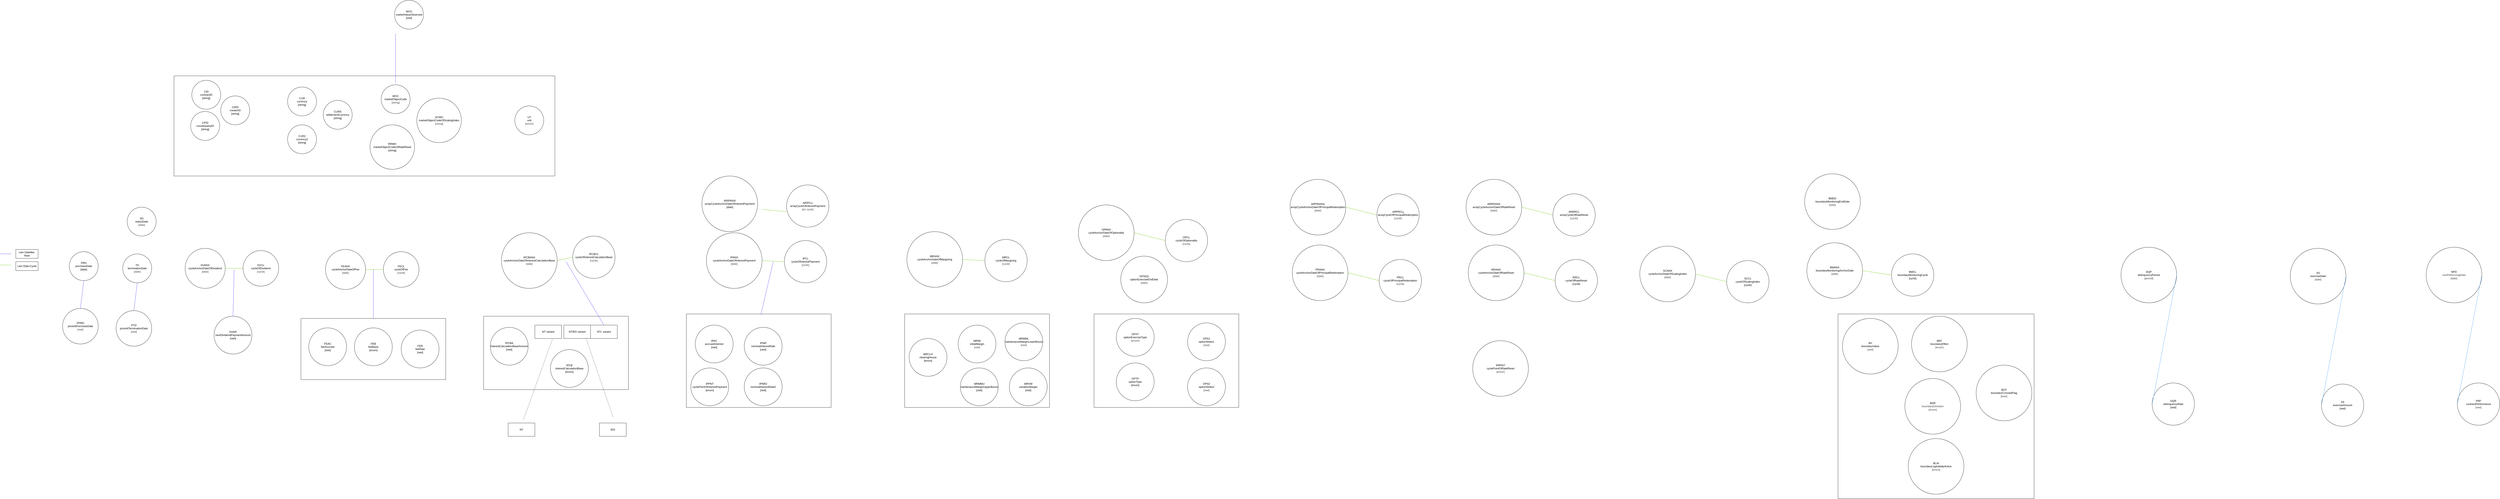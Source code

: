 <mxfile>
    <diagram id="hHrJcXYP6PQH-Bg3Ty8W" name="general_links">
        <mxGraphModel dx="787" dy="1567" grid="1" gridSize="10" guides="1" tooltips="1" connect="1" arrows="1" fold="1" page="1" pageScale="1" pageWidth="850" pageHeight="1100" math="0" shadow="0">
            <root>
                <mxCell id="0"/>
                <mxCell id="1" parent="0"/>
                <mxCell id="2" value="PRD&lt;div&gt;purchaseDate&lt;/div&gt;&lt;div&gt;[date]&lt;/div&gt;" style="ellipse;whiteSpace=wrap;html=1;aspect=fixed;" vertex="1" parent="1">
                    <mxGeometry x="350" y="210" width="130" height="130" as="geometry"/>
                </mxCell>
                <mxCell id="3" value="PPRD&lt;div&gt;priceAtPurchaseDate&lt;/div&gt;&lt;div&gt;&lt;span style=&quot;color: rgb(63, 63, 63);&quot;&gt;[reel]&lt;/span&gt;&lt;/div&gt;" style="ellipse;whiteSpace=wrap;html=1;aspect=fixed;" vertex="1" parent="1">
                    <mxGeometry x="320" y="465" width="160" height="160" as="geometry"/>
                </mxCell>
                <mxCell id="6" value="" style="endArrow=none;html=1;strokeColor=#433DFF;exitX=0.5;exitY=0;exitDx=0;exitDy=0;entryX=0.5;entryY=1;entryDx=0;entryDy=0;" edge="1" parent="1" source="3" target="2">
                    <mxGeometry width="50" height="50" relative="1" as="geometry">
                        <mxPoint x="300" y="390" as="sourcePoint"/>
                        <mxPoint x="350" y="340" as="targetPoint"/>
                    </mxGeometry>
                </mxCell>
                <mxCell id="7" value="" style="endArrow=none;html=1;strokeColor=#433DFF;" edge="1" parent="1">
                    <mxGeometry width="50" height="50" relative="1" as="geometry">
                        <mxPoint x="40" y="220" as="sourcePoint"/>
                        <mxPoint x="90" y="220" as="targetPoint"/>
                    </mxGeometry>
                </mxCell>
                <mxCell id="8" value="Lien Datelike-Reel" style="rounded=0;whiteSpace=wrap;html=1;" vertex="1" parent="1">
                    <mxGeometry x="110" y="200" width="100" height="40" as="geometry"/>
                </mxCell>
                <mxCell id="11" value="SD&lt;br&gt;&lt;div&gt;statusDate&lt;/div&gt;&lt;div&gt;&lt;span style=&quot;color: rgb(63, 63, 63);&quot;&gt;[date]&lt;/span&gt;&lt;/div&gt;" style="ellipse;whiteSpace=wrap;html=1;aspect=fixed;" vertex="1" parent="1">
                    <mxGeometry x="610" y="10" width="130" height="130" as="geometry"/>
                </mxCell>
                <mxCell id="12" value="TD&lt;div&gt;terminationDate&lt;/div&gt;&lt;div&gt;&lt;span style=&quot;color: rgb(63, 63, 63);&quot;&gt;[date]&lt;/span&gt;&lt;/div&gt;" style="ellipse;whiteSpace=wrap;html=1;aspect=fixed;" vertex="1" parent="1">
                    <mxGeometry x="590" y="220" width="130" height="130" as="geometry"/>
                </mxCell>
                <mxCell id="13" value="PTD&lt;div&gt;priceAtTerminationDate&lt;/div&gt;&lt;div&gt;&lt;span style=&quot;color: rgb(63, 63, 63);&quot;&gt;[reel]&lt;/span&gt;&lt;/div&gt;" style="ellipse;whiteSpace=wrap;html=1;aspect=fixed;" vertex="1" parent="1">
                    <mxGeometry x="560" y="475" width="160" height="160" as="geometry"/>
                </mxCell>
                <mxCell id="14" value="" style="endArrow=none;html=1;strokeColor=#433DFF;exitX=0.5;exitY=0;exitDx=0;exitDy=0;entryX=0.5;entryY=1;entryDx=0;entryDy=0;" edge="1" parent="1" source="13" target="12">
                    <mxGeometry width="50" height="50" relative="1" as="geometry">
                        <mxPoint x="540" y="400" as="sourcePoint"/>
                        <mxPoint x="590" y="350" as="targetPoint"/>
                    </mxGeometry>
                </mxCell>
                <mxCell id="15" value="DVANX&lt;div&gt;cycleAnchorDateOfDividend&lt;/div&gt;&lt;div&gt;&lt;span style=&quot;color: rgb(63, 63, 63);&quot;&gt;[date]&lt;/span&gt;&lt;/div&gt;" style="ellipse;whiteSpace=wrap;html=1;aspect=fixed;" vertex="1" parent="1">
                    <mxGeometry x="870" y="195" width="180" height="180" as="geometry"/>
                </mxCell>
                <mxCell id="16" value="DVCL&lt;div&gt;cycleOfDividend&lt;/div&gt;&lt;div&gt;&lt;span style=&quot;color: rgb(63, 63, 63);&quot;&gt;[cycle]&lt;/span&gt;&lt;/div&gt;" style="ellipse;whiteSpace=wrap;html=1;aspect=fixed;" vertex="1" parent="1">
                    <mxGeometry x="1130" y="205" width="160" height="160" as="geometry"/>
                </mxCell>
                <mxCell id="17" value="" style="endArrow=none;html=1;strokeColor=#66CC00;exitX=0;exitY=0.5;exitDx=0;exitDy=0;entryX=1;entryY=0.5;entryDx=0;entryDy=0;" edge="1" parent="1" source="16" target="15">
                    <mxGeometry width="50" height="50" relative="1" as="geometry">
                        <mxPoint x="840" y="400" as="sourcePoint"/>
                        <mxPoint x="890" y="350" as="targetPoint"/>
                    </mxGeometry>
                </mxCell>
                <mxCell id="19" value="DVNP&lt;div&gt;nextDividendPaymentAmount&lt;/div&gt;&lt;div&gt;[reel]&lt;/div&gt;" style="ellipse;whiteSpace=wrap;html=1;aspect=fixed;" vertex="1" parent="1">
                    <mxGeometry x="1000" y="500" width="170" height="170" as="geometry"/>
                </mxCell>
                <mxCell id="20" value="" style="endArrow=none;html=1;strokeColor=#433DFF;exitX=0.5;exitY=0;exitDx=0;exitDy=0;" edge="1" parent="1" source="19">
                    <mxGeometry width="50" height="50" relative="1" as="geometry">
                        <mxPoint x="1100" y="410" as="sourcePoint"/>
                        <mxPoint x="1090" y="290" as="targetPoint"/>
                    </mxGeometry>
                </mxCell>
                <mxCell id="22" value="" style="endArrow=none;html=1;strokeColor=#66CC00;exitX=0;exitY=0.5;exitDx=0;exitDy=0;" edge="1" parent="1">
                    <mxGeometry width="50" height="50" relative="1" as="geometry">
                        <mxPoint x="90" y="270" as="sourcePoint"/>
                        <mxPoint x="40" y="270" as="targetPoint"/>
                    </mxGeometry>
                </mxCell>
                <mxCell id="23" value="Lien Date-Cycle" style="rounded=0;whiteSpace=wrap;html=1;" vertex="1" parent="1">
                    <mxGeometry x="110" y="255" width="100" height="40" as="geometry"/>
                </mxCell>
                <mxCell id="27" value="FEANX&lt;div&gt;cycleAnchorDateOfFee&lt;/div&gt;&lt;div&gt;&lt;span style=&quot;color: rgb(63, 63, 63);&quot;&gt;[date]&lt;/span&gt;&lt;/div&gt;" style="ellipse;whiteSpace=wrap;html=1;aspect=fixed;" vertex="1" parent="1">
                    <mxGeometry x="1500" y="200" width="180" height="180" as="geometry"/>
                </mxCell>
                <mxCell id="28" value="FECL&lt;div&gt;cycleOfFee&lt;/div&gt;&lt;div&gt;&lt;span style=&quot;color: rgb(63, 63, 63);&quot;&gt;[cycle]&lt;/span&gt;&lt;/div&gt;" style="ellipse;whiteSpace=wrap;html=1;aspect=fixed;" vertex="1" parent="1">
                    <mxGeometry x="1760" y="210" width="160" height="160" as="geometry"/>
                </mxCell>
                <mxCell id="29" value="" style="endArrow=none;html=1;strokeColor=#66CC00;exitX=0;exitY=0.5;exitDx=0;exitDy=0;entryX=1;entryY=0.5;entryDx=0;entryDy=0;" edge="1" parent="1" source="28" target="27">
                    <mxGeometry width="50" height="50" relative="1" as="geometry">
                        <mxPoint x="1470" y="405" as="sourcePoint"/>
                        <mxPoint x="1520" y="355" as="targetPoint"/>
                    </mxGeometry>
                </mxCell>
                <mxCell id="30" value="" style="rounded=0;whiteSpace=wrap;html=1;" vertex="1" parent="1">
                    <mxGeometry x="1390" y="510" width="650" height="275" as="geometry"/>
                </mxCell>
                <mxCell id="31" value="FEAC&lt;br&gt;&lt;div&gt;feeAccrued&lt;/div&gt;&lt;div&gt;[reel]&lt;/div&gt;" style="ellipse;whiteSpace=wrap;html=1;aspect=fixed;" vertex="1" parent="1">
                    <mxGeometry x="1425" y="552.5" width="170" height="170" as="geometry"/>
                </mxCell>
                <mxCell id="32" value="&lt;div&gt;&lt;font color=&quot;#000000&quot;&gt;FEB&lt;/font&gt;&lt;/div&gt;&lt;div&gt;feeBasis&lt;/div&gt;&lt;div&gt;[enum]&lt;/div&gt;" style="ellipse;whiteSpace=wrap;html=1;aspect=fixed;" vertex="1" parent="1">
                    <mxGeometry x="1630" y="552.5" width="170" height="170" as="geometry"/>
                </mxCell>
                <mxCell id="33" value="FER&lt;div&gt;feeRate&lt;/div&gt;&lt;div&gt;[reel]&lt;/div&gt;" style="ellipse;whiteSpace=wrap;html=1;aspect=fixed;" vertex="1" parent="1">
                    <mxGeometry x="1840" y="562.5" width="170" height="170" as="geometry"/>
                </mxCell>
                <mxCell id="34" value="" style="endArrow=none;html=1;strokeColor=#433DFF;exitX=0.5;exitY=0;exitDx=0;exitDy=0;" edge="1" parent="1" source="30">
                    <mxGeometry width="50" height="50" relative="1" as="geometry">
                        <mxPoint x="1710" y="500" as="sourcePoint"/>
                        <mxPoint x="1715" y="290" as="targetPoint"/>
                    </mxGeometry>
                </mxCell>
                <mxCell id="35" value="IPCBANX&lt;div&gt;cycleAnchorDateOfInterestCalculationBase&lt;/div&gt;&lt;div&gt;&lt;span style=&quot;color: rgb(63, 63, 63);&quot;&gt;[date]&lt;/span&gt;&lt;/div&gt;" style="ellipse;whiteSpace=wrap;html=1;aspect=fixed;" vertex="1" parent="1">
                    <mxGeometry x="2290" y="125" width="250" height="250" as="geometry"/>
                </mxCell>
                <mxCell id="36" value="IPCBCL&lt;div&gt;cycleOfInterestCalculationBase&lt;/div&gt;&lt;div&gt;&lt;span style=&quot;color: rgb(63, 63, 63);&quot;&gt;[cycle]&lt;/span&gt;&lt;/div&gt;" style="ellipse;whiteSpace=wrap;html=1;aspect=fixed;" vertex="1" parent="1">
                    <mxGeometry x="2610" y="140" width="190" height="190" as="geometry"/>
                </mxCell>
                <mxCell id="37" value="" style="endArrow=none;html=1;strokeColor=#66CC00;exitX=0;exitY=0.5;exitDx=0;exitDy=0;entryX=1;entryY=0.5;entryDx=0;entryDy=0;" edge="1" parent="1" source="36" target="35">
                    <mxGeometry width="50" height="50" relative="1" as="geometry">
                        <mxPoint x="2330" y="400" as="sourcePoint"/>
                        <mxPoint x="2380" y="350" as="targetPoint"/>
                    </mxGeometry>
                </mxCell>
                <mxCell id="38" value="" style="rounded=0;whiteSpace=wrap;html=1;" vertex="1" parent="1">
                    <mxGeometry x="2210" y="500" width="650" height="330" as="geometry"/>
                </mxCell>
                <mxCell id="39" value="IPCBA&lt;br&gt;&lt;div&gt;interestCalculationBaseAmount&lt;/div&gt;&lt;div&gt;[reel]&lt;/div&gt;" style="ellipse;whiteSpace=wrap;html=1;aspect=fixed;" vertex="1" parent="1">
                    <mxGeometry x="2240" y="550" width="170" height="170" as="geometry"/>
                </mxCell>
                <mxCell id="40" value="&lt;div&gt;&lt;font color=&quot;#000000&quot;&gt;IPCB&lt;/font&gt;&lt;/div&gt;&lt;div&gt;interestCalculationBase&lt;/div&gt;&lt;div&gt;[enum]&lt;/div&gt;" style="ellipse;whiteSpace=wrap;html=1;aspect=fixed;" vertex="1" parent="1">
                    <mxGeometry x="2510" y="650" width="170" height="170" as="geometry"/>
                </mxCell>
                <mxCell id="42" value="NT variant" style="rounded=0;whiteSpace=wrap;html=1;" vertex="1" parent="1">
                    <mxGeometry x="2440" y="540" width="120" height="60" as="geometry"/>
                </mxCell>
                <mxCell id="43" value="NTIED variant" style="rounded=0;whiteSpace=wrap;html=1;" vertex="1" parent="1">
                    <mxGeometry x="2570" y="540" width="120" height="60" as="geometry"/>
                </mxCell>
                <mxCell id="44" value="NTL variant" style="rounded=0;whiteSpace=wrap;html=1;" vertex="1" parent="1">
                    <mxGeometry x="2690" y="540" width="120" height="60" as="geometry"/>
                </mxCell>
                <mxCell id="45" value="" style="endArrow=none;html=1;strokeColor=#433DFF;exitX=0.5;exitY=0;exitDx=0;exitDy=0;" edge="1" parent="1" source="44">
                    <mxGeometry width="50" height="50" relative="1" as="geometry">
                        <mxPoint x="2580" y="475" as="sourcePoint"/>
                        <mxPoint x="2580" y="255" as="targetPoint"/>
                    </mxGeometry>
                </mxCell>
                <mxCell id="46" value="" style="endArrow=none;dashed=1;html=1;dashPattern=1 3;strokeWidth=2;" edge="1" parent="1">
                    <mxGeometry width="50" height="50" relative="1" as="geometry">
                        <mxPoint x="2390" y="962" as="sourcePoint"/>
                        <mxPoint x="2520" y="600" as="targetPoint"/>
                    </mxGeometry>
                </mxCell>
                <mxCell id="47" value="" style="endArrow=none;dashed=1;html=1;dashPattern=1 3;strokeWidth=2;" edge="1" parent="1">
                    <mxGeometry width="50" height="50" relative="1" as="geometry">
                        <mxPoint x="2790" y="950" as="sourcePoint"/>
                        <mxPoint x="2670" y="600" as="targetPoint"/>
                    </mxGeometry>
                </mxCell>
                <mxCell id="48" value="NT" style="rounded=0;whiteSpace=wrap;html=1;" vertex="1" parent="1">
                    <mxGeometry x="2320" y="980" width="120" height="60" as="geometry"/>
                </mxCell>
                <mxCell id="49" value="IED" style="rounded=0;whiteSpace=wrap;html=1;" vertex="1" parent="1">
                    <mxGeometry x="2730" y="980" width="120" height="60" as="geometry"/>
                </mxCell>
                <mxCell id="50" value="IPANX&lt;div&gt;cycleAnchorDateOfInterestPayment&lt;/div&gt;&lt;div&gt;&lt;span style=&quot;color: rgb(63, 63, 63);&quot;&gt;[date]&lt;/span&gt;&lt;/div&gt;" style="ellipse;whiteSpace=wrap;html=1;aspect=fixed;" vertex="1" parent="1">
                    <mxGeometry x="3210" y="125" width="250" height="250" as="geometry"/>
                </mxCell>
                <mxCell id="51" value="IPCL&lt;div&gt;cycleOfInterestPayment&lt;/div&gt;&lt;div&gt;&lt;span style=&quot;color: rgb(63, 63, 63);&quot;&gt;[cycle]&lt;/span&gt;&lt;/div&gt;" style="ellipse;whiteSpace=wrap;html=1;aspect=fixed;" vertex="1" parent="1">
                    <mxGeometry x="3560" y="160" width="190" height="190" as="geometry"/>
                </mxCell>
                <mxCell id="52" value="" style="endArrow=none;html=1;strokeColor=#66CC00;exitX=0;exitY=0.5;exitDx=0;exitDy=0;entryX=1;entryY=0.5;entryDx=0;entryDy=0;" edge="1" parent="1" source="51" target="50">
                    <mxGeometry width="50" height="50" relative="1" as="geometry">
                        <mxPoint x="3250" y="400" as="sourcePoint"/>
                        <mxPoint x="3300" y="350" as="targetPoint"/>
                    </mxGeometry>
                </mxCell>
                <mxCell id="53" value="ARIPCLi&lt;div&gt;arrayCycleOfInterestPayment&lt;/div&gt;&lt;div&gt;&lt;span style=&quot;color: rgb(63, 63, 63);&quot;&gt;[arr cycle]&lt;/span&gt;&lt;/div&gt;" style="ellipse;whiteSpace=wrap;html=1;aspect=fixed;" vertex="1" parent="1">
                    <mxGeometry x="3570" y="-90" width="190" height="190" as="geometry"/>
                </mxCell>
                <mxCell id="54" value="" style="endArrow=none;html=1;strokeColor=#66CC00;exitX=0;exitY=0.632;exitDx=0;exitDy=0;exitPerimeter=0;" edge="1" parent="1" source="53">
                    <mxGeometry width="50" height="50" relative="1" as="geometry">
                        <mxPoint x="3500" y="145" as="sourcePoint"/>
                        <mxPoint x="3460" y="20" as="targetPoint"/>
                    </mxGeometry>
                </mxCell>
                <mxCell id="56" value="" style="rounded=0;whiteSpace=wrap;html=1;" vertex="1" parent="1">
                    <mxGeometry x="3120" y="490" width="650" height="420" as="geometry"/>
                </mxCell>
                <mxCell id="55" value="&lt;div&gt;&lt;font color=&quot;#000000&quot;&gt;IPAC&lt;/font&gt;&lt;/div&gt;&lt;div&gt;accruedInterest&lt;/div&gt;&lt;div&gt;[reel]&lt;/div&gt;" style="ellipse;whiteSpace=wrap;html=1;aspect=fixed;" vertex="1" parent="1">
                    <mxGeometry x="3160" y="540" width="170" height="170" as="geometry"/>
                </mxCell>
                <mxCell id="57" value="&lt;div&gt;&lt;font color=&quot;#000000&quot;&gt;IPNR&lt;/font&gt;&lt;/div&gt;&lt;div&gt;nominalInterestRate&lt;/div&gt;&lt;div&gt;[reel]&lt;/div&gt;" style="ellipse;whiteSpace=wrap;html=1;aspect=fixed;" vertex="1" parent="1">
                    <mxGeometry x="3380" y="550" width="170" height="170" as="geometry"/>
                </mxCell>
                <mxCell id="58" value="&lt;div&gt;&lt;font color=&quot;#000000&quot;&gt;IPNR2&lt;/font&gt;&lt;/div&gt;&lt;div&gt;nominalInterestRate2&lt;/div&gt;&lt;div&gt;[reel]&lt;/div&gt;" style="ellipse;whiteSpace=wrap;html=1;aspect=fixed;" vertex="1" parent="1">
                    <mxGeometry x="3380" y="732.5" width="170" height="170" as="geometry"/>
                </mxCell>
                <mxCell id="59" value="" style="endArrow=none;html=1;strokeColor=#433DFF;exitX=0.515;exitY=0.005;exitDx=0;exitDy=0;exitPerimeter=0;" edge="1" parent="1" source="56">
                    <mxGeometry width="50" height="50" relative="1" as="geometry">
                        <mxPoint x="3680" y="540" as="sourcePoint"/>
                        <mxPoint x="3510" y="255" as="targetPoint"/>
                    </mxGeometry>
                </mxCell>
                <mxCell id="60" value="MRANX&lt;div&gt;cycleAnchorDateOfMargining&lt;/div&gt;&lt;div&gt;&lt;span style=&quot;color: rgb(63, 63, 63);&quot;&gt;[date]&lt;/span&gt;&lt;/div&gt;" style="ellipse;whiteSpace=wrap;html=1;aspect=fixed;" vertex="1" parent="1">
                    <mxGeometry x="4110" y="120" width="250" height="250" as="geometry"/>
                </mxCell>
                <mxCell id="61" value="MRCL&lt;div&gt;cycleOfMargining&lt;/div&gt;&lt;div&gt;&lt;span style=&quot;color: rgb(63, 63, 63);&quot;&gt;[cycle]&lt;/span&gt;&lt;/div&gt;" style="ellipse;whiteSpace=wrap;html=1;aspect=fixed;" vertex="1" parent="1">
                    <mxGeometry x="4460" y="155" width="190" height="190" as="geometry"/>
                </mxCell>
                <mxCell id="62" value="" style="endArrow=none;html=1;strokeColor=#66CC00;exitX=0;exitY=0.5;exitDx=0;exitDy=0;entryX=1;entryY=0.5;entryDx=0;entryDy=0;" edge="1" parent="1" source="61" target="60">
                    <mxGeometry width="50" height="50" relative="1" as="geometry">
                        <mxPoint x="4150" y="395" as="sourcePoint"/>
                        <mxPoint x="4200" y="345" as="targetPoint"/>
                    </mxGeometry>
                </mxCell>
                <mxCell id="63" value="" style="rounded=0;whiteSpace=wrap;html=1;" vertex="1" parent="1">
                    <mxGeometry x="4100" y="490" width="650" height="420" as="geometry"/>
                </mxCell>
                <mxCell id="64" value="&lt;div&gt;&lt;font color=&quot;#000000&quot;&gt;MRIM&lt;/font&gt;&lt;/div&gt;&lt;div&gt;&lt;span style=&quot;background-color: transparent;&quot;&gt;initialMargin&lt;/span&gt;&lt;/div&gt;&lt;div&gt;&lt;span style=&quot;color: rgb(63, 63, 63); background-color: transparent;&quot;&gt;[reel]&lt;/span&gt;&lt;/div&gt;" style="ellipse;whiteSpace=wrap;html=1;aspect=fixed;" vertex="1" parent="1">
                    <mxGeometry x="4340" y="540" width="170" height="170" as="geometry"/>
                </mxCell>
                <mxCell id="65" value="&lt;div&gt;&lt;font color=&quot;#000000&quot;&gt;MRMML&lt;/font&gt;&lt;/div&gt;&lt;div&gt;&lt;span style=&quot;background-color: transparent;&quot;&gt;maintenanceMarginLowerBound&lt;/span&gt;&lt;/div&gt;&lt;div&gt;&lt;span style=&quot;color: rgb(63, 63, 63); background-color: transparent;&quot;&gt;[reel]&lt;/span&gt;&lt;/div&gt;" style="ellipse;whiteSpace=wrap;html=1;aspect=fixed;" vertex="1" parent="1">
                    <mxGeometry x="4550" y="530" width="170" height="170" as="geometry"/>
                </mxCell>
                <mxCell id="66" value="&lt;div&gt;&lt;font color=&quot;#000000&quot;&gt;MRMMU&lt;/font&gt;&lt;/div&gt;&lt;div&gt;maintenanceMarginUpperBound&lt;/div&gt;&lt;div&gt;[reel]&lt;/div&gt;" style="ellipse;whiteSpace=wrap;html=1;aspect=fixed;" vertex="1" parent="1">
                    <mxGeometry x="4350" y="732.5" width="170" height="170" as="geometry"/>
                </mxCell>
                <mxCell id="67" value="&lt;div&gt;&lt;font color=&quot;#000000&quot;&gt;MRVM&lt;/font&gt;&lt;/div&gt;&lt;div&gt;variationMargin&lt;/div&gt;&lt;div&gt;[reel]&lt;/div&gt;" style="ellipse;whiteSpace=wrap;html=1;aspect=fixed;" vertex="1" parent="1">
                    <mxGeometry x="4570" y="732.5" width="170" height="170" as="geometry"/>
                </mxCell>
                <mxCell id="68" value="&lt;div&gt;&lt;font color=&quot;#000000&quot;&gt;MRCLH&lt;/font&gt;&lt;/div&gt;&lt;div&gt;clearingHouse&lt;/div&gt;&lt;div&gt;[enum]&lt;/div&gt;" style="ellipse;whiteSpace=wrap;html=1;aspect=fixed;" vertex="1" parent="1">
                    <mxGeometry x="4120" y="600" width="170" height="170" as="geometry"/>
                </mxCell>
                <mxCell id="69" value="OPANX&lt;div&gt;cycleAnchorDateOfOptionality&lt;/div&gt;&lt;div&gt;&lt;span style=&quot;color: rgb(63, 63, 63);&quot;&gt;[date]&lt;/span&gt;&lt;/div&gt;" style="ellipse;whiteSpace=wrap;html=1;aspect=fixed;" vertex="1" parent="1">
                    <mxGeometry x="4880" width="250" height="250" as="geometry"/>
                </mxCell>
                <mxCell id="70" value="OPCL&lt;div&gt;cycleOfOptionality&lt;/div&gt;&lt;div&gt;&lt;span style=&quot;color: rgb(63, 63, 63);&quot;&gt;[cycle]&lt;/span&gt;&lt;/div&gt;" style="ellipse;whiteSpace=wrap;html=1;aspect=fixed;" vertex="1" parent="1">
                    <mxGeometry x="5270" y="65" width="190" height="190" as="geometry"/>
                </mxCell>
                <mxCell id="71" value="" style="endArrow=none;html=1;strokeColor=#66CC00;exitX=0;exitY=0.5;exitDx=0;exitDy=0;entryX=1;entryY=0.5;entryDx=0;entryDy=0;" edge="1" parent="1" source="70" target="69">
                    <mxGeometry width="50" height="50" relative="1" as="geometry">
                        <mxPoint x="4940" y="395" as="sourcePoint"/>
                        <mxPoint x="4990" y="345" as="targetPoint"/>
                    </mxGeometry>
                </mxCell>
                <mxCell id="72" value="" style="rounded=0;whiteSpace=wrap;html=1;" vertex="1" parent="1">
                    <mxGeometry x="4950" y="490" width="650" height="420" as="geometry"/>
                </mxCell>
                <mxCell id="73" value="&lt;div&gt;&lt;font color=&quot;#000000&quot;&gt;OPXT&lt;/font&gt;&lt;/div&gt;&lt;div&gt;optionExerciseType&lt;/div&gt;&lt;div&gt;&lt;span style=&quot;color: rgb(63, 63, 63); background-color: transparent;&quot;&gt;[enum]&lt;/span&gt;&lt;/div&gt;" style="ellipse;whiteSpace=wrap;html=1;aspect=fixed;" vertex="1" parent="1">
                    <mxGeometry x="5050" y="510" width="170" height="170" as="geometry"/>
                </mxCell>
                <mxCell id="74" value="&lt;div&gt;&lt;font color=&quot;#000000&quot;&gt;OPS1&lt;/font&gt;&lt;/div&gt;&lt;div&gt;optionStrike1&lt;/div&gt;&lt;div&gt;&lt;span style=&quot;color: rgb(63, 63, 63); background-color: transparent;&quot;&gt;[reel]&lt;/span&gt;&lt;/div&gt;" style="ellipse;whiteSpace=wrap;html=1;aspect=fixed;" vertex="1" parent="1">
                    <mxGeometry x="5370" y="530" width="170" height="170" as="geometry"/>
                </mxCell>
                <mxCell id="75" value="&lt;div&gt;&lt;font color=&quot;#000000&quot;&gt;OPTP&lt;/font&gt;&lt;/div&gt;&lt;div&gt;optionType&lt;/div&gt;&lt;div&gt;[enum]&lt;/div&gt;" style="ellipse;whiteSpace=wrap;html=1;aspect=fixed;" vertex="1" parent="1">
                    <mxGeometry x="5050" y="710" width="170" height="170" as="geometry"/>
                </mxCell>
                <mxCell id="76" value="&lt;div&gt;&lt;span style=&quot;background-color: transparent;&quot;&gt;&lt;font color=&quot;#000000&quot;&gt;OPS2&lt;/font&gt;&lt;/span&gt;&lt;/div&gt;&lt;div&gt;&lt;span style=&quot;background-color: transparent;&quot;&gt;optionStrike2&lt;/span&gt;&lt;/div&gt;&lt;div&gt;&lt;span style=&quot;color: rgb(63, 63, 63); background-color: transparent;&quot;&gt;[reel]&lt;/span&gt;&lt;/div&gt;" style="ellipse;whiteSpace=wrap;html=1;aspect=fixed;" vertex="1" parent="1">
                    <mxGeometry x="5370" y="732.5" width="170" height="170" as="geometry"/>
                </mxCell>
                <mxCell id="78" value="OPXED&lt;div&gt;optionExerciseEndDate&lt;/div&gt;&lt;div&gt;&lt;span style=&quot;color: rgb(63, 63, 63);&quot;&gt;[date]&lt;/span&gt;&lt;/div&gt;" style="ellipse;whiteSpace=wrap;html=1;aspect=fixed;" vertex="1" parent="1">
                    <mxGeometry x="5070" y="230" width="210" height="210" as="geometry"/>
                </mxCell>
                <mxCell id="79" value="" style="rounded=0;whiteSpace=wrap;html=1;" vertex="1" parent="1">
                    <mxGeometry x="820" y="-580" width="1710" height="450" as="geometry"/>
                </mxCell>
                <mxCell id="81" value="CID&lt;div&gt;contractID&lt;/div&gt;&lt;div&gt;[string]&lt;/div&gt;" style="ellipse;whiteSpace=wrap;html=1;aspect=fixed;" vertex="1" parent="1">
                    <mxGeometry x="900" y="-560" width="130" height="130" as="geometry"/>
                </mxCell>
                <mxCell id="83" value="CPID&lt;div&gt;counterpartyID&lt;/div&gt;&lt;div&gt;[string]&lt;/div&gt;" style="ellipse;whiteSpace=wrap;html=1;aspect=fixed;" vertex="1" parent="1">
                    <mxGeometry x="895" y="-420" width="130" height="130" as="geometry"/>
                </mxCell>
                <mxCell id="85" value="CRID&lt;div&gt;creatorID&lt;/div&gt;&lt;div&gt;[string]&lt;/div&gt;" style="ellipse;whiteSpace=wrap;html=1;aspect=fixed;" vertex="1" parent="1">
                    <mxGeometry x="1030" y="-490" width="130" height="130" as="geometry"/>
                </mxCell>
                <mxCell id="86" value="CUR&lt;div&gt;currency&lt;/div&gt;&lt;div&gt;[string]&lt;/div&gt;" style="ellipse;whiteSpace=wrap;html=1;aspect=fixed;" vertex="1" parent="1">
                    <mxGeometry x="1330" y="-530" width="130" height="130" as="geometry"/>
                </mxCell>
                <mxCell id="87" value="CURS&lt;div&gt;settlementCurrency&lt;/div&gt;&lt;div&gt;[string]&lt;/div&gt;" style="ellipse;whiteSpace=wrap;html=1;aspect=fixed;" vertex="1" parent="1">
                    <mxGeometry x="1490" y="-470" width="130" height="130" as="geometry"/>
                </mxCell>
                <mxCell id="88" value="CUR2&lt;div&gt;currency2&lt;/div&gt;&lt;div&gt;[string]&lt;/div&gt;" style="ellipse;whiteSpace=wrap;html=1;aspect=fixed;" vertex="1" parent="1">
                    <mxGeometry x="1330" y="-360" width="130" height="130" as="geometry"/>
                </mxCell>
                <mxCell id="93" value="MOC&lt;br&gt;&lt;div&gt;&lt;span style=&quot;background-color: transparent;&quot;&gt;marketObjectCode&lt;/span&gt;&lt;/div&gt;&lt;div&gt;&lt;span style=&quot;color: rgb(63, 63, 63); background-color: transparent;&quot;&gt;[string]&lt;/span&gt;&lt;/div&gt;" style="ellipse;whiteSpace=wrap;html=1;aspect=fixed;" vertex="1" parent="1">
                    <mxGeometry x="1750" y="-540" width="130" height="130" as="geometry"/>
                </mxCell>
                <mxCell id="94" value="SCMO&lt;br&gt;&lt;div&gt;&lt;span style=&quot;background-color: transparent;&quot;&gt;marketObjectCodeOfScalingIndex&lt;/span&gt;&lt;/div&gt;&lt;div&gt;&lt;span style=&quot;color: rgb(63, 63, 63); background-color: transparent;&quot;&gt;[string]&lt;/span&gt;&lt;/div&gt;" style="ellipse;whiteSpace=wrap;html=1;aspect=fixed;" vertex="1" parent="1">
                    <mxGeometry x="1910" y="-480" width="200" height="200" as="geometry"/>
                </mxCell>
                <mxCell id="95" value="RRMO&lt;div&gt;marketObjectCodeOfRateReset&lt;/div&gt;&lt;div&gt;[string]&lt;/div&gt;" style="ellipse;whiteSpace=wrap;html=1;aspect=fixed;" vertex="1" parent="1">
                    <mxGeometry x="1700" y="-360" width="200" height="200" as="geometry"/>
                </mxCell>
                <mxCell id="96" value="PRANX&lt;div&gt;cycleAnchorDateOfPrincipalRedemption&lt;/div&gt;&lt;div&gt;&lt;span style=&quot;color: rgb(63, 63, 63);&quot;&gt;[date]&lt;/span&gt;&lt;/div&gt;" style="ellipse;whiteSpace=wrap;html=1;aspect=fixed;" vertex="1" parent="1">
                    <mxGeometry x="5840" y="180" width="250" height="250" as="geometry"/>
                </mxCell>
                <mxCell id="97" value="PRCL&lt;div&gt;cycleOfPrincipalRedemption&lt;/div&gt;&lt;div&gt;&lt;span style=&quot;color: rgb(63, 63, 63);&quot;&gt;[cycle]&lt;/span&gt;&lt;/div&gt;" style="ellipse;whiteSpace=wrap;html=1;aspect=fixed;" vertex="1" parent="1">
                    <mxGeometry x="6230" y="245" width="190" height="190" as="geometry"/>
                </mxCell>
                <mxCell id="98" value="" style="endArrow=none;html=1;strokeColor=#66CC00;exitX=0;exitY=0.5;exitDx=0;exitDy=0;entryX=1;entryY=0.5;entryDx=0;entryDy=0;" edge="1" parent="1" source="97" target="96">
                    <mxGeometry width="50" height="50" relative="1" as="geometry">
                        <mxPoint x="5900" y="575" as="sourcePoint"/>
                        <mxPoint x="5950" y="525" as="targetPoint"/>
                    </mxGeometry>
                </mxCell>
                <mxCell id="100" value="ARIPANXi&lt;br&gt;&lt;div&gt;&lt;span style=&quot;background-color: transparent;&quot;&gt;arrayCycleAnchorDateOfInterestPayment\&lt;/span&gt;&lt;span style=&quot;background-color: transparent;&quot;&gt;[date]&lt;/span&gt;&lt;/div&gt;" style="ellipse;whiteSpace=wrap;html=1;aspect=fixed;" vertex="1" parent="1">
                    <mxGeometry x="3190" y="-130" width="250" height="250" as="geometry"/>
                </mxCell>
                <mxCell id="101" value="ARPRANXj&lt;div&gt;arrayCycleAnchorDateOfPrincipalRedemption&lt;/div&gt;&lt;div&gt;&lt;span style=&quot;color: rgb(63, 63, 63);&quot;&gt;[date]&lt;/span&gt;&lt;/div&gt;" style="ellipse;whiteSpace=wrap;html=1;aspect=fixed;" vertex="1" parent="1">
                    <mxGeometry x="5830" y="-115" width="250" height="250" as="geometry"/>
                </mxCell>
                <mxCell id="102" value="ARPRCLj&lt;div&gt;arrayCycleOfPrincipalRedemption&lt;/div&gt;&lt;div&gt;&lt;span style=&quot;color: rgb(63, 63, 63);&quot;&gt;[cycle]&lt;/span&gt;&lt;/div&gt;" style="ellipse;whiteSpace=wrap;html=1;aspect=fixed;" vertex="1" parent="1">
                    <mxGeometry x="6220" y="-50" width="190" height="190" as="geometry"/>
                </mxCell>
                <mxCell id="103" value="" style="endArrow=none;html=1;strokeColor=#66CC00;exitX=0;exitY=0.5;exitDx=0;exitDy=0;entryX=1;entryY=0.5;entryDx=0;entryDy=0;" edge="1" parent="1" source="102" target="101">
                    <mxGeometry width="50" height="50" relative="1" as="geometry">
                        <mxPoint x="5890" y="280" as="sourcePoint"/>
                        <mxPoint x="5940" y="230" as="targetPoint"/>
                    </mxGeometry>
                </mxCell>
                <mxCell id="104" value="&lt;div&gt;&lt;font color=&quot;#000000&quot;&gt;RRANX&lt;/font&gt;&lt;/div&gt;&lt;div&gt;cycleAnchorDateOfRateReset&lt;/div&gt;&lt;div&gt;&lt;span style=&quot;color: rgb(63, 63, 63);&quot;&gt;[date]&lt;/span&gt;&lt;/div&gt;" style="ellipse;whiteSpace=wrap;html=1;aspect=fixed;" vertex="1" parent="1">
                    <mxGeometry x="6630" y="180" width="250" height="250" as="geometry"/>
                </mxCell>
                <mxCell id="105" value="RRCL&lt;br&gt;&lt;div&gt;&lt;span style=&quot;background-color: transparent;&quot;&gt;cycleOfRateReset&lt;/span&gt;&lt;/div&gt;&lt;div&gt;&lt;span style=&quot;background-color: transparent;&quot;&gt;[cycle]&lt;/span&gt;&lt;/div&gt;" style="ellipse;whiteSpace=wrap;html=1;aspect=fixed;" vertex="1" parent="1">
                    <mxGeometry x="7020" y="245" width="190" height="190" as="geometry"/>
                </mxCell>
                <mxCell id="106" value="" style="endArrow=none;html=1;strokeColor=#66CC00;exitX=0;exitY=0.5;exitDx=0;exitDy=0;entryX=1;entryY=0.5;entryDx=0;entryDy=0;" edge="1" parent="1" source="105" target="104">
                    <mxGeometry width="50" height="50" relative="1" as="geometry">
                        <mxPoint x="6690" y="575" as="sourcePoint"/>
                        <mxPoint x="6740" y="525" as="targetPoint"/>
                    </mxGeometry>
                </mxCell>
                <mxCell id="107" value="ARRRANX&lt;div&gt;arrayCycleAnchorDateOfRateReset&lt;/div&gt;&lt;div&gt;&lt;span style=&quot;color: rgb(63, 63, 63);&quot;&gt;[date]&lt;/span&gt;&lt;/div&gt;" style="ellipse;whiteSpace=wrap;html=1;aspect=fixed;" vertex="1" parent="1">
                    <mxGeometry x="6620" y="-115" width="250" height="250" as="geometry"/>
                </mxCell>
                <mxCell id="108" value="ARRRCL&lt;div&gt;arrayCycleOfRateReset&lt;/div&gt;&lt;div&gt;&lt;span style=&quot;color: rgb(63, 63, 63);&quot;&gt;[cycle]&lt;/span&gt;&lt;/div&gt;" style="ellipse;whiteSpace=wrap;html=1;aspect=fixed;" vertex="1" parent="1">
                    <mxGeometry x="7010" y="-50" width="190" height="190" as="geometry"/>
                </mxCell>
                <mxCell id="109" value="" style="endArrow=none;html=1;strokeColor=#66CC00;exitX=0;exitY=0.5;exitDx=0;exitDy=0;entryX=1;entryY=0.5;entryDx=0;entryDy=0;" edge="1" parent="1" source="108" target="107">
                    <mxGeometry width="50" height="50" relative="1" as="geometry">
                        <mxPoint x="6680" y="280" as="sourcePoint"/>
                        <mxPoint x="6730" y="230" as="targetPoint"/>
                    </mxGeometry>
                </mxCell>
                <mxCell id="110" value="&lt;div&gt;&lt;font color=&quot;#000000&quot;&gt;SCANX&lt;/font&gt;&lt;/div&gt;&lt;div&gt;cycleAnchorDateOfScalingIndex&lt;/div&gt;&lt;div&gt;&lt;span style=&quot;color: rgb(63, 63, 63);&quot;&gt;[date]&lt;/span&gt;&lt;/div&gt;" style="ellipse;whiteSpace=wrap;html=1;aspect=fixed;" vertex="1" parent="1">
                    <mxGeometry x="7400" y="185" width="250" height="250" as="geometry"/>
                </mxCell>
                <mxCell id="111" value="&lt;div&gt;&lt;span style=&quot;background-color: transparent;&quot;&gt;&lt;font color=&quot;#000000&quot;&gt;SCCL&lt;/font&gt;&lt;/span&gt;&lt;/div&gt;&lt;div&gt;cycleOfScalingIndex&lt;/div&gt;&lt;div&gt;&lt;span style=&quot;background-color: transparent;&quot;&gt;[cycle]&lt;/span&gt;&lt;/div&gt;" style="ellipse;whiteSpace=wrap;html=1;aspect=fixed;" vertex="1" parent="1">
                    <mxGeometry x="7790" y="250" width="190" height="190" as="geometry"/>
                </mxCell>
                <mxCell id="112" value="" style="endArrow=none;html=1;strokeColor=#66CC00;exitX=0;exitY=0.5;exitDx=0;exitDy=0;entryX=1;entryY=0.5;entryDx=0;entryDy=0;" edge="1" parent="1" source="111" target="110">
                    <mxGeometry width="50" height="50" relative="1" as="geometry">
                        <mxPoint x="7460" y="580" as="sourcePoint"/>
                        <mxPoint x="7510" y="530" as="targetPoint"/>
                    </mxGeometry>
                </mxCell>
                <mxCell id="113" value="&lt;div&gt;&lt;span style=&quot;background-color: transparent;&quot;&gt;&lt;font color=&quot;#000000&quot;&gt;BMANX&lt;/font&gt;&lt;/span&gt;&lt;/div&gt;&lt;div&gt;boundaryMonitoringAnchorDate&lt;/div&gt;&lt;div&gt;&lt;span style=&quot;color: rgb(63, 63, 63);&quot;&gt;[date]&lt;/span&gt;&lt;/div&gt;" style="ellipse;whiteSpace=wrap;html=1;aspect=fixed;" vertex="1" parent="1">
                    <mxGeometry x="8150" y="170" width="250" height="250" as="geometry"/>
                </mxCell>
                <mxCell id="114" value="&lt;div&gt;&lt;font color=&quot;#000000&quot;&gt;BMCL&lt;/font&gt;&lt;/div&gt;&lt;div&gt;boundaryMonitoringCycle&lt;/div&gt;&lt;div&gt;&lt;span style=&quot;background-color: transparent;&quot;&gt;[cycle]&lt;/span&gt;&lt;/div&gt;" style="ellipse;whiteSpace=wrap;html=1;aspect=fixed;" vertex="1" parent="1">
                    <mxGeometry x="8530" y="220" width="190" height="190" as="geometry"/>
                </mxCell>
                <mxCell id="115" value="" style="endArrow=none;html=1;strokeColor=#66CC00;exitX=0;exitY=0.5;exitDx=0;exitDy=0;entryX=1;entryY=0.5;entryDx=0;entryDy=0;" edge="1" parent="1" source="114" target="113">
                    <mxGeometry width="50" height="50" relative="1" as="geometry">
                        <mxPoint x="8210" y="577.5" as="sourcePoint"/>
                        <mxPoint x="8260" y="527.5" as="targetPoint"/>
                    </mxGeometry>
                </mxCell>
                <mxCell id="116" value="&lt;div&gt;&lt;font color=&quot;#000000&quot;&gt;BMED&lt;/font&gt;&lt;/div&gt;&lt;div&gt;boundaryMonitoringEndDate&lt;/div&gt;&lt;div&gt;&lt;span style=&quot;color: rgb(63, 63, 63);&quot;&gt;[date]&lt;/span&gt;&lt;/div&gt;" style="ellipse;whiteSpace=wrap;html=1;aspect=fixed;" vertex="1" parent="1">
                    <mxGeometry x="8140" y="-140" width="250" height="250" as="geometry"/>
                </mxCell>
                <mxCell id="118" value="&lt;div&gt;&lt;span style=&quot;background-color: transparent;&quot;&gt;&lt;font color=&quot;#000000&quot;&gt;IPPNT&lt;/font&gt;&lt;/span&gt;&lt;/div&gt;&lt;div&gt;cyclePointOfInterestPayment&lt;/div&gt;&lt;div&gt;[enum]&lt;/div&gt;" style="ellipse;whiteSpace=wrap;html=1;aspect=fixed;" vertex="1" parent="1">
                    <mxGeometry x="3140" y="732.5" width="170" height="170" as="geometry"/>
                </mxCell>
                <mxCell id="119" value="&lt;div&gt;&lt;font color=&quot;#000000&quot;&gt;RRPNT&lt;/font&gt;&lt;/div&gt;&lt;div&gt;cyclePointOfRateReset&lt;/div&gt;&lt;div&gt;&lt;span style=&quot;color: rgb(63, 63, 63);&quot;&gt;[enum]&lt;/span&gt;&lt;/div&gt;" style="ellipse;whiteSpace=wrap;html=1;aspect=fixed;" vertex="1" parent="1">
                    <mxGeometry x="6650" y="610" width="250" height="250" as="geometry"/>
                </mxCell>
                <mxCell id="121" value="" style="endArrow=none;html=1;strokeColor=#433DFF;exitX=0.5;exitY=0;exitDx=0;exitDy=0;" edge="1" parent="1">
                    <mxGeometry width="50" height="50" relative="1" as="geometry">
                        <mxPoint x="1814.41" y="-550" as="sourcePoint"/>
                        <mxPoint x="1814.41" y="-770" as="targetPoint"/>
                    </mxGeometry>
                </mxCell>
                <mxCell id="122" value="MVO&lt;br&gt;&lt;div&gt;&lt;span style=&quot;background-color: transparent;&quot;&gt;marketValueObserved&lt;/span&gt;&lt;/div&gt;&lt;div&gt;&lt;span style=&quot;background-color: transparent;&quot;&gt;[reel]&lt;/span&gt;&lt;/div&gt;" style="ellipse;whiteSpace=wrap;html=1;aspect=fixed;" vertex="1" parent="1">
                    <mxGeometry x="1810" y="-920" width="130" height="130" as="geometry"/>
                </mxCell>
                <mxCell id="123" value="UT&lt;br&gt;&lt;div&gt;&lt;span style=&quot;background-color: transparent;&quot;&gt;unit&lt;/span&gt;&lt;/div&gt;&lt;div&gt;&lt;span style=&quot;color: rgb(63, 63, 63); background-color: transparent;&quot;&gt;[enum]&lt;/span&gt;&lt;/div&gt;" style="ellipse;whiteSpace=wrap;html=1;aspect=fixed;" vertex="1" parent="1">
                    <mxGeometry x="2350" y="-445" width="130" height="130" as="geometry"/>
                </mxCell>
                <mxCell id="127" value="" style="swimlane;startSize=0;" vertex="1" parent="1">
                    <mxGeometry x="8290" y="490" width="880" height="830" as="geometry"/>
                </mxCell>
                <mxCell id="117" value="&lt;div&gt;&lt;font color=&quot;#000000&quot;&gt;BV&lt;/font&gt;&lt;/div&gt;&lt;div&gt;boundaryValue&lt;/div&gt;&lt;div&gt;&lt;span style=&quot;color: rgb(63, 63, 63);&quot;&gt;[reel]&lt;/span&gt;&lt;/div&gt;" style="ellipse;whiteSpace=wrap;html=1;aspect=fixed;" vertex="1" parent="127">
                    <mxGeometry x="20" y="20" width="250" height="250" as="geometry"/>
                </mxCell>
                <mxCell id="130" value="&lt;div&gt;&lt;span style=&quot;background-color: transparent;&quot;&gt;&lt;font color=&quot;#000000&quot;&gt;BCF&lt;/font&gt;&lt;/span&gt;&lt;/div&gt;&lt;div&gt;boundaryCrossedFlag&lt;/div&gt;&lt;div&gt;&lt;span style=&quot;color: rgb(63, 63, 63);&quot;&gt;[bool]&lt;/span&gt;&lt;/div&gt;" style="ellipse;whiteSpace=wrap;html=1;aspect=fixed;" vertex="1" parent="127">
                    <mxGeometry x="620" y="230" width="250" height="250" as="geometry"/>
                </mxCell>
                <mxCell id="129" value="&lt;div&gt;&lt;span style=&quot;background-color: transparent;&quot;&gt;&lt;font color=&quot;#000000&quot;&gt;BDR&lt;/font&gt;&lt;/span&gt;&lt;/div&gt;&lt;div&gt;&lt;span style=&quot;color: rgb(63, 63, 63); background-color: transparent;&quot;&gt;boundaryDirection&lt;/span&gt;&lt;/div&gt;&lt;div&gt;&lt;span style=&quot;color: rgb(63, 63, 63);&quot;&gt;[enum]&lt;/span&gt;&lt;/div&gt;" style="ellipse;whiteSpace=wrap;html=1;aspect=fixed;" vertex="1" parent="127">
                    <mxGeometry x="300" y="290" width="250" height="250" as="geometry"/>
                </mxCell>
                <mxCell id="131" value="&lt;div&gt;&lt;font color=&quot;#000000&quot;&gt;BEF&lt;/font&gt;&lt;/div&gt;&lt;div&gt;boundaryEffect&lt;/div&gt;&lt;div&gt;&lt;span style=&quot;color: rgb(63, 63, 63);&quot;&gt;[enum]&lt;/span&gt;&lt;/div&gt;" style="ellipse;whiteSpace=wrap;html=1;aspect=fixed;" vertex="1" parent="127">
                    <mxGeometry x="330" y="10" width="250" height="250" as="geometry"/>
                </mxCell>
                <mxCell id="128" value="&lt;div&gt;&lt;font color=&quot;#000000&quot;&gt;BLIA&lt;/font&gt;&lt;/div&gt;&lt;div&gt;boundaryLegInitiallyActive&lt;/div&gt;&lt;div&gt;&lt;span style=&quot;color: rgb(63, 63, 63);&quot;&gt;[enum]&lt;/span&gt;&lt;/div&gt;" style="ellipse;whiteSpace=wrap;html=1;aspect=fixed;" vertex="1" parent="127">
                    <mxGeometry x="315" y="560" width="250" height="250" as="geometry"/>
                </mxCell>
                <mxCell id="132" value="&lt;div&gt;&lt;font color=&quot;#000000&quot;&gt;DQP&lt;/font&gt;&lt;/div&gt;&lt;div&gt;delinquencyPeriod&lt;/div&gt;&lt;div&gt;&lt;span style=&quot;color: rgb(63, 63, 63);&quot;&gt;[period]&lt;/span&gt;&lt;/div&gt;" style="ellipse;whiteSpace=wrap;html=1;aspect=fixed;" vertex="1" parent="1">
                    <mxGeometry x="9560" y="190" width="250" height="250" as="geometry"/>
                </mxCell>
                <mxCell id="133" value="&lt;div&gt;&lt;font color=&quot;#000000&quot;&gt;DQR&lt;/font&gt;&lt;/div&gt;&lt;div&gt;delinquencyRate&lt;/div&gt;&lt;div&gt;&lt;span style=&quot;background-color: transparent;&quot;&gt;[reel]&lt;/span&gt;&lt;/div&gt;" style="ellipse;whiteSpace=wrap;html=1;aspect=fixed;" vertex="1" parent="1">
                    <mxGeometry x="9700" y="800" width="190" height="190" as="geometry"/>
                </mxCell>
                <mxCell id="134" value="" style="endArrow=none;html=1;strokeColor=#449BFF;exitX=0;exitY=0.5;exitDx=0;exitDy=0;entryX=1;entryY=0.5;entryDx=0;entryDy=0;" edge="1" parent="1" source="133" target="132">
                    <mxGeometry width="50" height="50" relative="1" as="geometry">
                        <mxPoint x="9620" y="597.5" as="sourcePoint"/>
                        <mxPoint x="9670" y="547.5" as="targetPoint"/>
                    </mxGeometry>
                </mxCell>
                <mxCell id="135" value="&lt;div&gt;&lt;span style=&quot;background-color: transparent;&quot;&gt;&lt;font color=&quot;#000000&quot;&gt;XD&lt;/font&gt;&lt;/span&gt;&lt;/div&gt;&lt;div&gt;&lt;span style=&quot;background-color: transparent;&quot;&gt;exerciseDate&lt;/span&gt;&lt;/div&gt;&lt;div&gt;&lt;span style=&quot;color: rgb(63, 63, 63);&quot;&gt;[date]&lt;/span&gt;&lt;/div&gt;" style="ellipse;whiteSpace=wrap;html=1;aspect=fixed;" vertex="1" parent="1">
                    <mxGeometry x="10320" y="195" width="250" height="250" as="geometry"/>
                </mxCell>
                <mxCell id="136" value="&lt;div&gt;&lt;font color=&quot;#000000&quot;&gt;XA&lt;/font&gt;&lt;/div&gt;&lt;div&gt;exerciseAmount&lt;/div&gt;&lt;div&gt;&lt;span style=&quot;background-color: transparent;&quot;&gt;[reel]&lt;/span&gt;&lt;/div&gt;" style="ellipse;whiteSpace=wrap;html=1;aspect=fixed;" vertex="1" parent="1">
                    <mxGeometry x="10460" y="805" width="190" height="190" as="geometry"/>
                </mxCell>
                <mxCell id="137" value="" style="endArrow=none;html=1;strokeColor=#449BFF;exitX=0;exitY=0.5;exitDx=0;exitDy=0;entryX=1;entryY=0.5;entryDx=0;entryDy=0;" edge="1" parent="1" source="136" target="135">
                    <mxGeometry width="50" height="50" relative="1" as="geometry">
                        <mxPoint x="10380" y="602.5" as="sourcePoint"/>
                        <mxPoint x="10430" y="552.5" as="targetPoint"/>
                    </mxGeometry>
                </mxCell>
                <mxCell id="138" value="&lt;div&gt;&lt;span style=&quot;background-color: transparent;&quot;&gt;&lt;font color=&quot;#000000&quot;&gt;NPD&lt;/font&gt;&lt;/span&gt;&lt;/div&gt;&lt;div&gt;&lt;span style=&quot;color: rgb(63, 63, 63); background-color: transparent;&quot;&gt;nonPerformingDate&lt;/span&gt;&lt;/div&gt;&lt;div&gt;&lt;span style=&quot;color: rgb(63, 63, 63); background-color: transparent;&quot;&gt;[&lt;/span&gt;&lt;span style=&quot;background-color: transparent; color: rgb(63, 63, 63);&quot;&gt;date]&lt;/span&gt;&lt;/div&gt;" style="ellipse;whiteSpace=wrap;html=1;aspect=fixed;" vertex="1" parent="1">
                    <mxGeometry x="10930" y="190" width="250" height="250" as="geometry"/>
                </mxCell>
                <mxCell id="139" value="&lt;div&gt;&lt;font color=&quot;#000000&quot;&gt;PRF&lt;/font&gt;&lt;/div&gt;&lt;div&gt;&lt;span style=&quot;background-color: transparent;&quot;&gt;contractPerformance&lt;/span&gt;&lt;/div&gt;&lt;div&gt;&lt;span style=&quot;background-color: transparent; color: rgb(63, 63, 63);&quot;&gt;[reel]&lt;/span&gt;&lt;/div&gt;" style="ellipse;whiteSpace=wrap;html=1;aspect=fixed;" vertex="1" parent="1">
                    <mxGeometry x="11070" y="800" width="190" height="190" as="geometry"/>
                </mxCell>
                <mxCell id="140" value="" style="endArrow=none;html=1;strokeColor=#449BFF;exitX=0;exitY=0.5;exitDx=0;exitDy=0;entryX=1;entryY=0.5;entryDx=0;entryDy=0;" edge="1" parent="1" source="139" target="138">
                    <mxGeometry width="50" height="50" relative="1" as="geometry">
                        <mxPoint x="10990" y="597.5" as="sourcePoint"/>
                        <mxPoint x="11040" y="547.5" as="targetPoint"/>
                    </mxGeometry>
                </mxCell>
            </root>
        </mxGraphModel>
    </diagram>
    <diagram id="I9RuVmWkNFhncNJB3hMD" name="PAM">
        <mxGraphModel dx="669" dy="397" grid="1" gridSize="10" guides="1" tooltips="1" connect="1" arrows="1" fold="1" page="1" pageScale="1" pageWidth="850" pageHeight="1100" math="0" shadow="0">
            <root>
                <mxCell id="0"/>
                <mxCell id="1" parent="0"/>
            </root>
        </mxGraphModel>
    </diagram>
</mxfile>